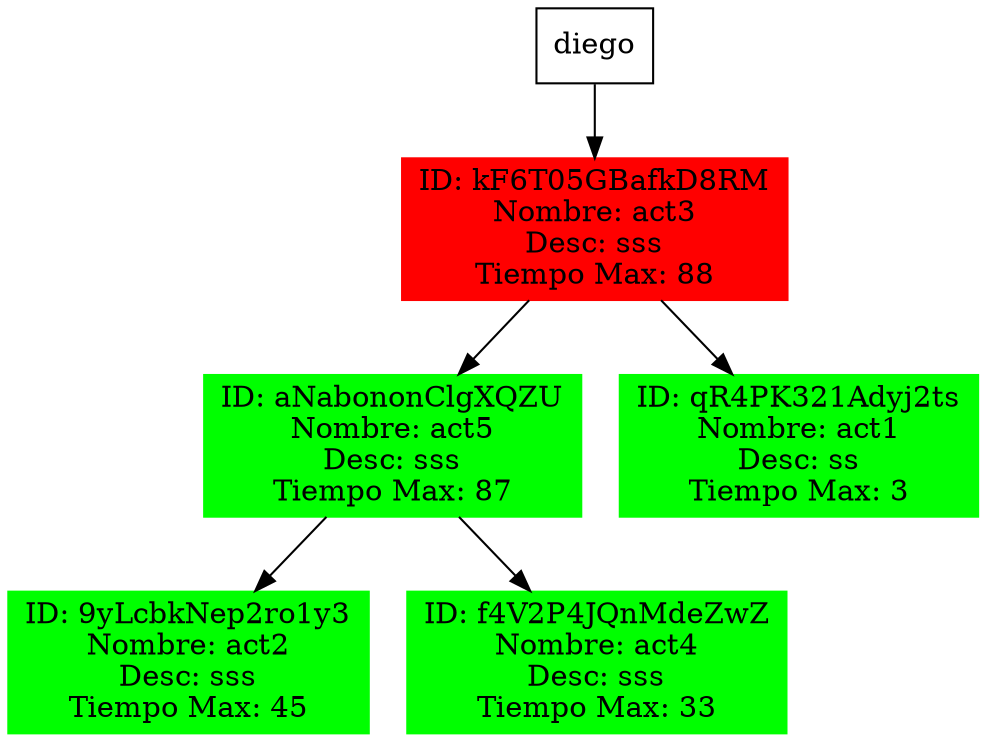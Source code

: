 digraph ArbolActivos {
    node [shape=rectangle];
    rankdir=TB;
    "diego" [label="diego"];
    "diego_kF6T05GBafkD8RM" [label="ID: kF6T05GBafkD8RM\nNombre: act3\nDesc: sss\nTiempo Max: 88", color="red", style=filled, fillcolor="red"];
    "diego" -> "diego_kF6T05GBafkD8RM";
    "diego_aNabononClgXQZU" [label="ID: aNabononClgXQZU\nNombre: act5\nDesc: sss\nTiempo Max: 87", color="green", style=filled, fillcolor="green"];
    "diego_kF6T05GBafkD8RM" -> "diego_aNabononClgXQZU";
    "diego_9yLcbkNep2ro1y3" [label="ID: 9yLcbkNep2ro1y3\nNombre: act2\nDesc: sss\nTiempo Max: 45", color="green", style=filled, fillcolor="green"];
    "diego_aNabononClgXQZU" -> "diego_9yLcbkNep2ro1y3";
    "diego_f4V2P4JQnMdeZwZ" [label="ID: f4V2P4JQnMdeZwZ\nNombre: act4\nDesc: sss\nTiempo Max: 33", color="green", style=filled, fillcolor="green"];
    "diego_aNabononClgXQZU" -> "diego_f4V2P4JQnMdeZwZ";
    "diego_qR4PK321Adyj2ts" [label="ID: qR4PK321Adyj2ts\nNombre: act1\nDesc: ss\nTiempo Max: 3", color="green", style=filled, fillcolor="green"];
    "diego_kF6T05GBafkD8RM" -> "diego_qR4PK321Adyj2ts";
}
